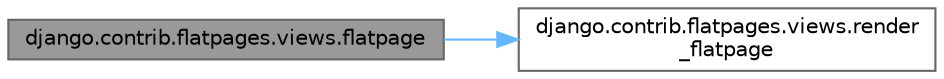 digraph "django.contrib.flatpages.views.flatpage"
{
 // LATEX_PDF_SIZE
  bgcolor="transparent";
  edge [fontname=Helvetica,fontsize=10,labelfontname=Helvetica,labelfontsize=10];
  node [fontname=Helvetica,fontsize=10,shape=box,height=0.2,width=0.4];
  rankdir="LR";
  Node1 [id="Node000001",label="django.contrib.flatpages.views.flatpage",height=0.2,width=0.4,color="gray40", fillcolor="grey60", style="filled", fontcolor="black",tooltip=" "];
  Node1 -> Node2 [id="edge1_Node000001_Node000002",color="steelblue1",style="solid",tooltip=" "];
  Node2 [id="Node000002",label="django.contrib.flatpages.views.render\l_flatpage",height=0.2,width=0.4,color="grey40", fillcolor="white", style="filled",URL="$namespacedjango_1_1contrib_1_1flatpages_1_1views.html#a67a0ac65443fab0890ea0fc3debf8a8a",tooltip=" "];
}

